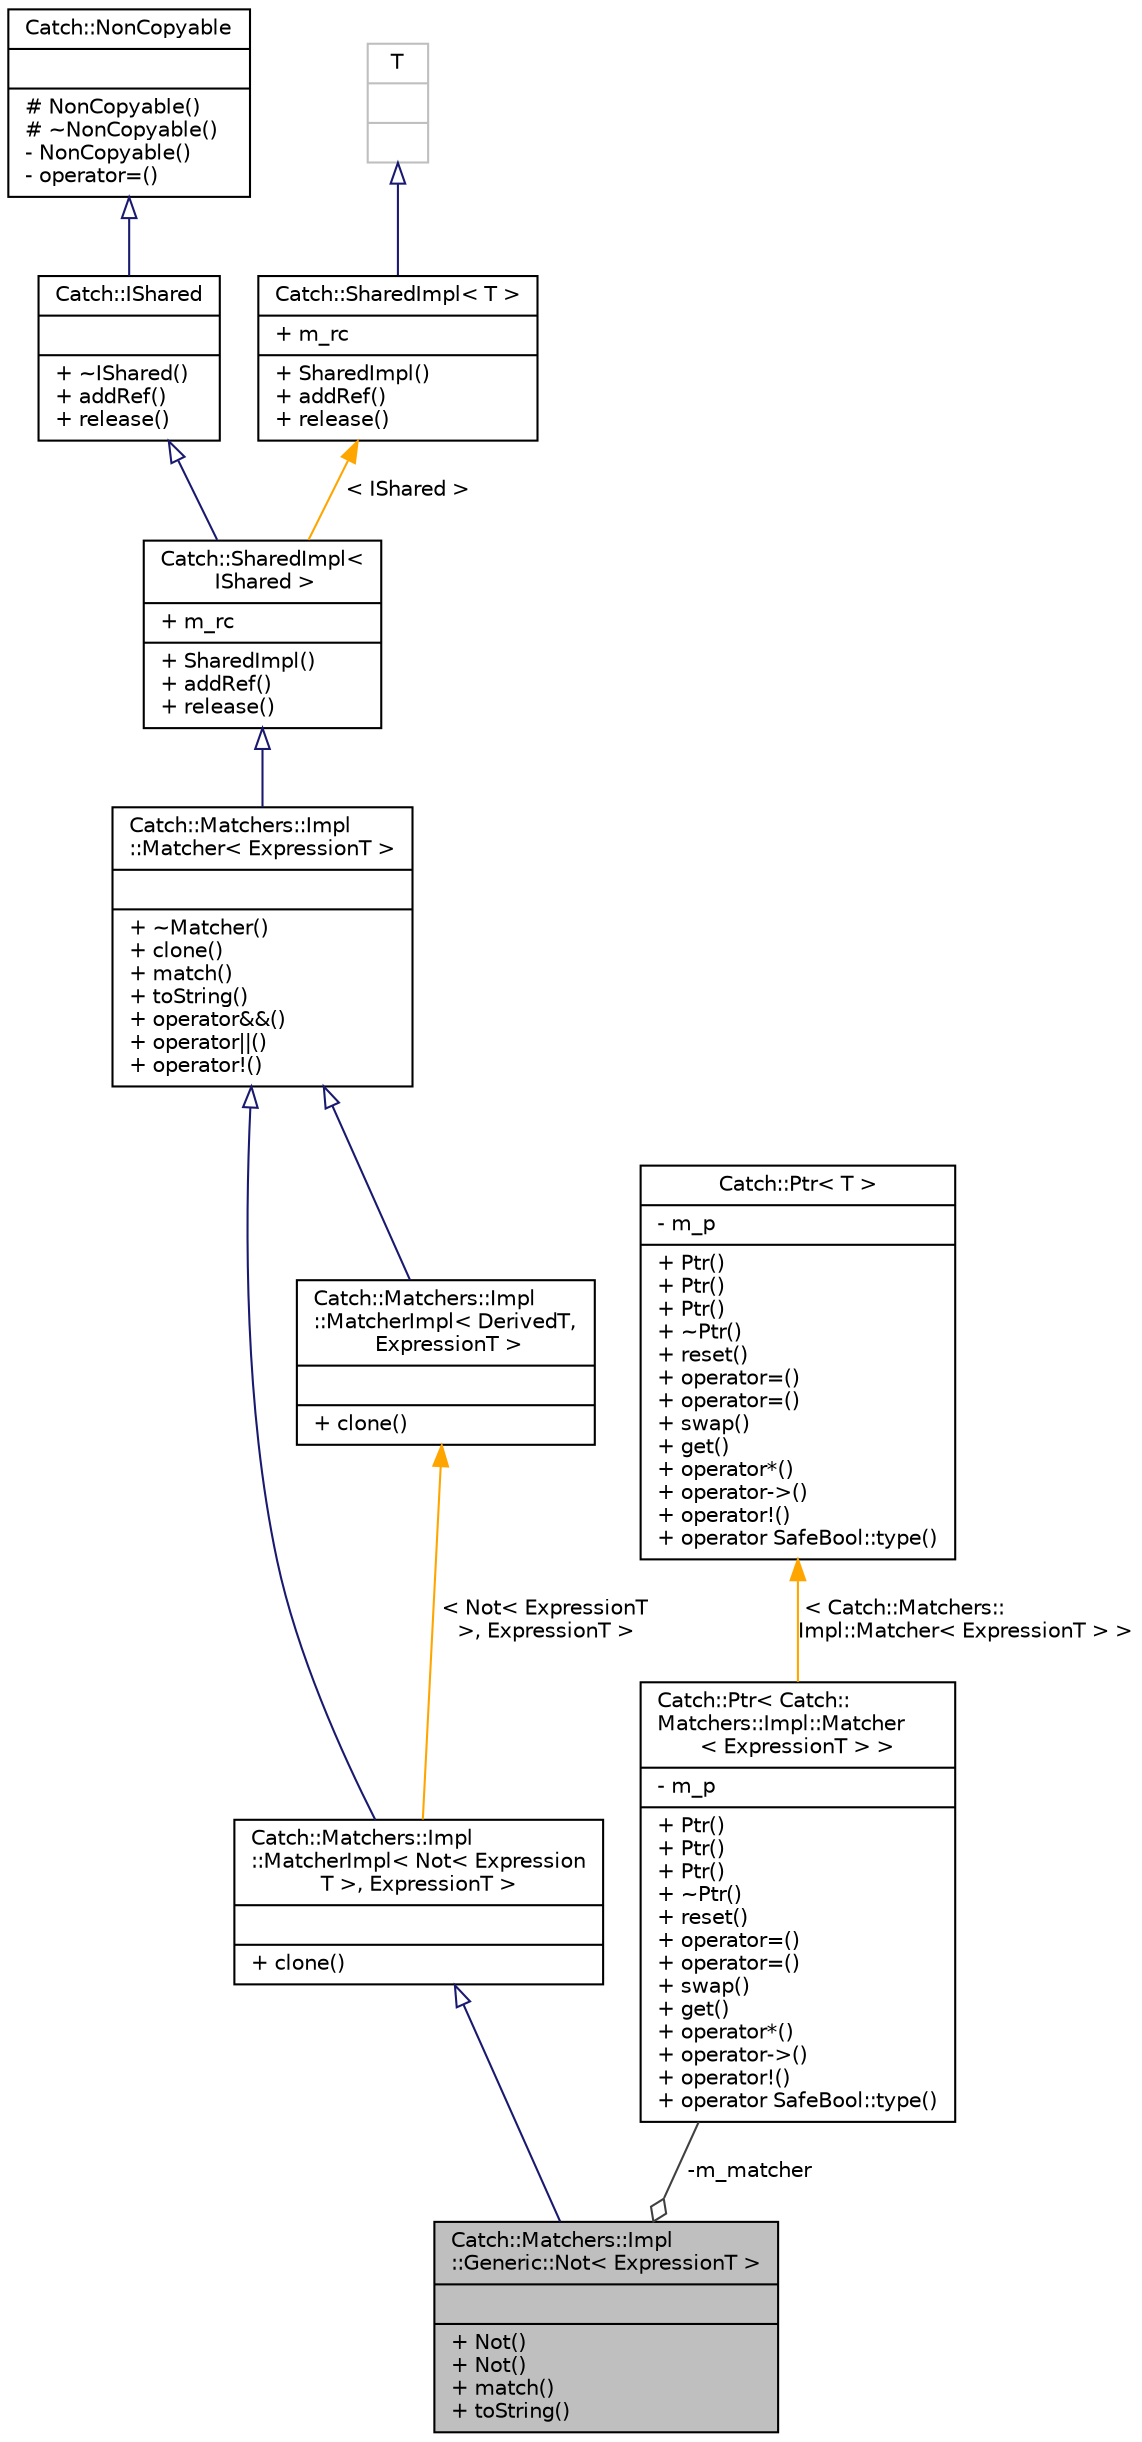 digraph "Catch::Matchers::Impl::Generic::Not&lt; ExpressionT &gt;"
{
  edge [fontname="Helvetica",fontsize="10",labelfontname="Helvetica",labelfontsize="10"];
  node [fontname="Helvetica",fontsize="10",shape=record];
  Node1 [label="{Catch::Matchers::Impl\l::Generic::Not\< ExpressionT \>\n||+ Not()\l+ Not()\l+ match()\l+ toString()\l}",height=0.2,width=0.4,color="black", fillcolor="grey75", style="filled", fontcolor="black"];
  Node2 -> Node1 [dir="back",color="midnightblue",fontsize="10",style="solid",arrowtail="onormal"];
  Node2 [label="{Catch::Matchers::Impl\l::MatcherImpl\< Not\< Expression\lT \>, ExpressionT \>\n||+ clone()\l}",height=0.2,width=0.4,color="black", fillcolor="white", style="filled",URL="$structCatch_1_1Matchers_1_1Impl_1_1MatcherImpl.html"];
  Node3 -> Node2 [dir="back",color="midnightblue",fontsize="10",style="solid",arrowtail="onormal"];
  Node3 [label="{Catch::Matchers::Impl\l::Matcher\< ExpressionT \>\n||+ ~Matcher()\l+ clone()\l+ match()\l+ toString()\l+ operator&&()\l+ operator\|\|()\l+ operator!()\l}",height=0.2,width=0.4,color="black", fillcolor="white", style="filled",URL="$structCatch_1_1Matchers_1_1Impl_1_1Matcher.html"];
  Node4 -> Node3 [dir="back",color="midnightblue",fontsize="10",style="solid",arrowtail="onormal"];
  Node4 [label="{Catch::SharedImpl\<\l IShared \>\n|+ m_rc\l|+ SharedImpl()\l+ addRef()\l+ release()\l}",height=0.2,width=0.4,color="black", fillcolor="white", style="filled",URL="$structCatch_1_1SharedImpl.html"];
  Node5 -> Node4 [dir="back",color="midnightblue",fontsize="10",style="solid",arrowtail="onormal"];
  Node5 [label="{Catch::IShared\n||+ ~IShared()\l+ addRef()\l+ release()\l}",height=0.2,width=0.4,color="black", fillcolor="white", style="filled",URL="$structCatch_1_1IShared.html"];
  Node6 -> Node5 [dir="back",color="midnightblue",fontsize="10",style="solid",arrowtail="onormal"];
  Node6 [label="{Catch::NonCopyable\n||# NonCopyable()\l# ~NonCopyable()\l- NonCopyable()\l- operator=()\l}",height=0.2,width=0.4,color="black", fillcolor="white", style="filled",URL="$classCatch_1_1NonCopyable.html"];
  Node7 -> Node4 [dir="back",color="orange",fontsize="10",style="solid",label=" \< IShared \>" ];
  Node7 [label="{Catch::SharedImpl\< T \>\n|+ m_rc\l|+ SharedImpl()\l+ addRef()\l+ release()\l}",height=0.2,width=0.4,color="black", fillcolor="white", style="filled",URL="$structCatch_1_1SharedImpl.html"];
  Node8 -> Node7 [dir="back",color="midnightblue",fontsize="10",style="solid",arrowtail="onormal"];
  Node8 [label="{T\n||}",height=0.2,width=0.4,color="grey75", fillcolor="white", style="filled"];
  Node9 -> Node2 [dir="back",color="orange",fontsize="10",style="solid",label=" \< Not\< ExpressionT\l \>, ExpressionT \>" ];
  Node9 [label="{Catch::Matchers::Impl\l::MatcherImpl\< DerivedT,\l ExpressionT \>\n||+ clone()\l}",height=0.2,width=0.4,color="black", fillcolor="white", style="filled",URL="$structCatch_1_1Matchers_1_1Impl_1_1MatcherImpl.html"];
  Node3 -> Node9 [dir="back",color="midnightblue",fontsize="10",style="solid",arrowtail="onormal"];
  Node10 -> Node1 [color="grey25",fontsize="10",style="solid",label=" -m_matcher" ,arrowhead="odiamond"];
  Node10 [label="{Catch::Ptr\< Catch::\lMatchers::Impl::Matcher\l\< ExpressionT \> \>\n|- m_p\l|+ Ptr()\l+ Ptr()\l+ Ptr()\l+ ~Ptr()\l+ reset()\l+ operator=()\l+ operator=()\l+ swap()\l+ get()\l+ operator*()\l+ operator-\>()\l+ operator!()\l+ operator SafeBool::type()\l}",height=0.2,width=0.4,color="black", fillcolor="white", style="filled",URL="$classCatch_1_1Ptr.html"];
  Node11 -> Node10 [dir="back",color="orange",fontsize="10",style="solid",label=" \< Catch::Matchers::\lImpl::Matcher\< ExpressionT \> \>" ];
  Node11 [label="{Catch::Ptr\< T \>\n|- m_p\l|+ Ptr()\l+ Ptr()\l+ Ptr()\l+ ~Ptr()\l+ reset()\l+ operator=()\l+ operator=()\l+ swap()\l+ get()\l+ operator*()\l+ operator-\>()\l+ operator!()\l+ operator SafeBool::type()\l}",height=0.2,width=0.4,color="black", fillcolor="white", style="filled",URL="$classCatch_1_1Ptr.html"];
}

